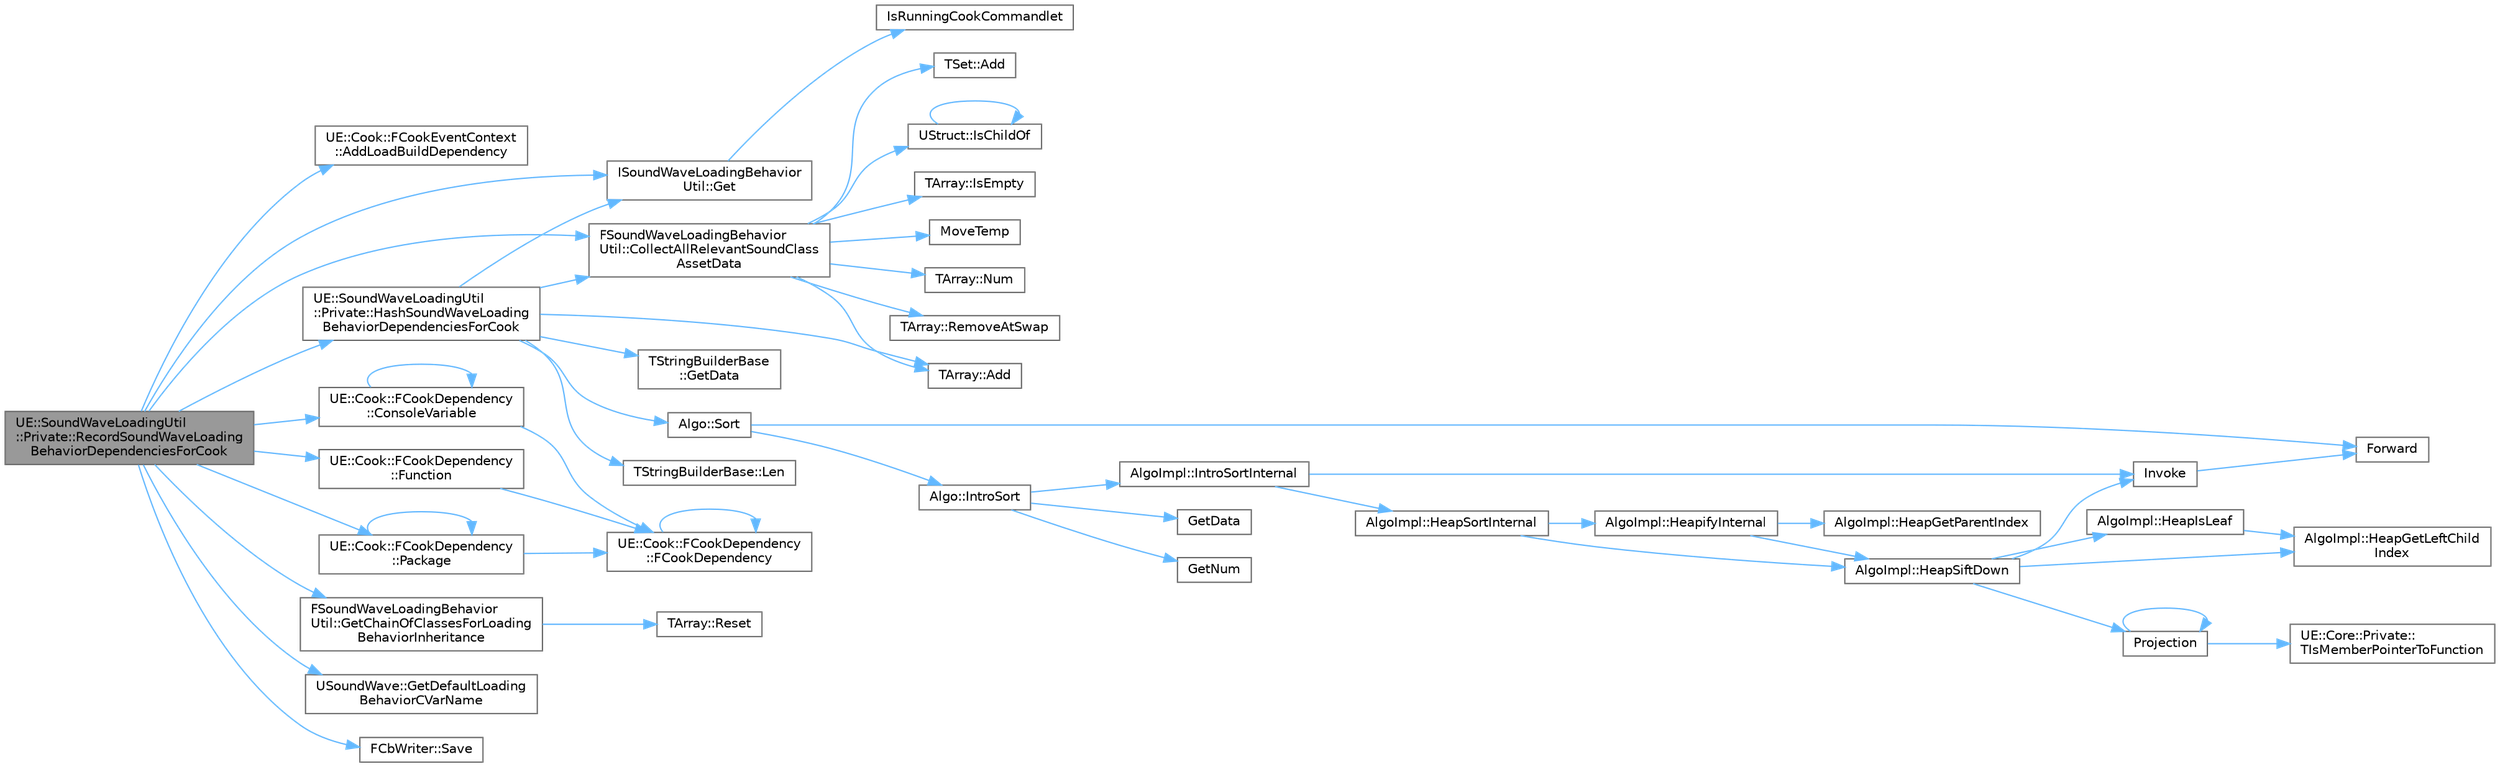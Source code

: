 digraph "UE::SoundWaveLoadingUtil::Private::RecordSoundWaveLoadingBehaviorDependenciesForCook"
{
 // INTERACTIVE_SVG=YES
 // LATEX_PDF_SIZE
  bgcolor="transparent";
  edge [fontname=Helvetica,fontsize=10,labelfontname=Helvetica,labelfontsize=10];
  node [fontname=Helvetica,fontsize=10,shape=box,height=0.2,width=0.4];
  rankdir="LR";
  Node1 [id="Node000001",label="UE::SoundWaveLoadingUtil\l::Private::RecordSoundWaveLoading\lBehaviorDependenciesForCook",height=0.2,width=0.4,color="gray40", fillcolor="grey60", style="filled", fontcolor="black",tooltip=" "];
  Node1 -> Node2 [id="edge1_Node000001_Node000002",color="steelblue1",style="solid",tooltip=" "];
  Node2 [id="Node000002",label="UE::Cook::FCookEventContext\l::AddLoadBuildDependency",height=0.2,width=0.4,color="grey40", fillcolor="white", style="filled",URL="$db/d57/classUE_1_1Cook_1_1FCookEventContext.html#ac3bbb769daa55640917c2e24995582c5",tooltip="Available during the event UE::Cook::PlatformCookDependencies, ignored in other events."];
  Node1 -> Node3 [id="edge2_Node000001_Node000003",color="steelblue1",style="solid",tooltip=" "];
  Node3 [id="Node000003",label="FSoundWaveLoadingBehavior\lUtil::CollectAllRelevantSoundClass\lAssetData",height=0.2,width=0.4,color="grey40", fillcolor="white", style="filled",URL="$d8/d78/classFSoundWaveLoadingBehaviorUtil.html#ac5b3eecdf8aa67a2f3adbd42255ebd5b",tooltip=" "];
  Node3 -> Node4 [id="edge3_Node000003_Node000004",color="steelblue1",style="solid",tooltip=" "];
  Node4 [id="Node000004",label="TArray::Add",height=0.2,width=0.4,color="grey40", fillcolor="white", style="filled",URL="$d4/d52/classTArray.html#a94f6bf2bef04382fc79010abad57d823",tooltip="Adds a new item to the end of the array, possibly reallocating the whole array to fit."];
  Node3 -> Node5 [id="edge4_Node000003_Node000005",color="steelblue1",style="solid",tooltip=" "];
  Node5 [id="Node000005",label="TSet::Add",height=0.2,width=0.4,color="grey40", fillcolor="white", style="filled",URL="$d5/d15/classTSet.html#a05039d1023441fe5b0cc3f3d7476afdc",tooltip="Adds an element to the set."];
  Node3 -> Node6 [id="edge5_Node000003_Node000006",color="steelblue1",style="solid",tooltip=" "];
  Node6 [id="Node000006",label="UStruct::IsChildOf",height=0.2,width=0.4,color="grey40", fillcolor="white", style="filled",URL="$dc/d19/classUStruct.html#a8e3ec7a5e338fc3b99e3d81bf07d4311",tooltip="Returns true if this struct either is class T, or is a child of class T."];
  Node6 -> Node6 [id="edge6_Node000006_Node000006",color="steelblue1",style="solid",tooltip=" "];
  Node3 -> Node7 [id="edge7_Node000003_Node000007",color="steelblue1",style="solid",tooltip=" "];
  Node7 [id="Node000007",label="TArray::IsEmpty",height=0.2,width=0.4,color="grey40", fillcolor="white", style="filled",URL="$d4/d52/classTArray.html#a2c57f7971567594e23017eb0b92eadfe",tooltip="Returns true if the array is empty and contains no elements."];
  Node3 -> Node8 [id="edge8_Node000003_Node000008",color="steelblue1",style="solid",tooltip=" "];
  Node8 [id="Node000008",label="MoveTemp",height=0.2,width=0.4,color="grey40", fillcolor="white", style="filled",URL="$d4/d24/UnrealTemplate_8h.html#ad5e6c049aeb9c9115fec514ba581dbb6",tooltip="MoveTemp will cast a reference to an rvalue reference."];
  Node3 -> Node9 [id="edge9_Node000003_Node000009",color="steelblue1",style="solid",tooltip=" "];
  Node9 [id="Node000009",label="TArray::Num",height=0.2,width=0.4,color="grey40", fillcolor="white", style="filled",URL="$d4/d52/classTArray.html#adcbf9ca48677a9c0c3830cd862dd40d8",tooltip="Returns number of elements in array."];
  Node3 -> Node10 [id="edge10_Node000003_Node000010",color="steelblue1",style="solid",tooltip=" "];
  Node10 [id="Node000010",label="TArray::RemoveAtSwap",height=0.2,width=0.4,color="grey40", fillcolor="white", style="filled",URL="$d4/d52/classTArray.html#a2fa9ad3920b40e139cb8097d5917c111",tooltip="Removes an element (or elements) at given location, then shrinks the array."];
  Node1 -> Node11 [id="edge11_Node000001_Node000011",color="steelblue1",style="solid",tooltip=" "];
  Node11 [id="Node000011",label="UE::Cook::FCookDependency\l::ConsoleVariable",height=0.2,width=0.4,color="grey40", fillcolor="white", style="filled",URL="$d4/d80/classUE_1_1Cook_1_1FCookDependency.html#a5508a005d5bfea8b2c66f8e8b12e7188",tooltip="Create a dependency on the value of a cvar."];
  Node11 -> Node12 [id="edge12_Node000011_Node000012",color="steelblue1",style="solid",tooltip=" "];
  Node12 [id="Node000012",label="UE::Cook::FCookDependency\l::FCookDependency",height=0.2,width=0.4,color="grey40", fillcolor="white", style="filled",URL="$d4/d80/classUE_1_1Cook_1_1FCookDependency.html#abab00bcfb0055bb3e4837f9b6394f1d3",tooltip="Construct an empty dependency; it will never be invalidated."];
  Node12 -> Node12 [id="edge13_Node000012_Node000012",color="steelblue1",style="solid",tooltip=" "];
  Node11 -> Node11 [id="edge14_Node000011_Node000011",color="steelblue1",style="solid",tooltip=" "];
  Node1 -> Node13 [id="edge15_Node000001_Node000013",color="steelblue1",style="solid",tooltip=" "];
  Node13 [id="Node000013",label="UE::Cook::FCookDependency\l::Function",height=0.2,width=0.4,color="grey40", fillcolor="white", style="filled",URL="$d4/d80/classUE_1_1Cook_1_1FCookDependency.html#afa343f16b57850e48459431db7d3182d",tooltip="Create a dependency on a call to the specified function with the given arguments."];
  Node13 -> Node12 [id="edge16_Node000013_Node000012",color="steelblue1",style="solid",tooltip=" "];
  Node1 -> Node14 [id="edge17_Node000001_Node000014",color="steelblue1",style="solid",tooltip=" "];
  Node14 [id="Node000014",label="ISoundWaveLoadingBehavior\lUtil::Get",height=0.2,width=0.4,color="grey40", fillcolor="white", style="filled",URL="$da/da5/classISoundWaveLoadingBehaviorUtil.html#ab37832cb81c1350ac3bd3f9464fd9116",tooltip=" "];
  Node14 -> Node15 [id="edge18_Node000014_Node000015",color="steelblue1",style="solid",tooltip=" "];
  Node15 [id="Node000015",label="IsRunningCookCommandlet",height=0.2,width=0.4,color="grey40", fillcolor="white", style="filled",URL="$d5/d8c/CoreGlobals_8h.html#af05a9e17474fcc7993c106e3dee513ff",tooltip="Check to see if this executable is running the cookcommandlet."];
  Node1 -> Node16 [id="edge19_Node000001_Node000016",color="steelblue1",style="solid",tooltip=" "];
  Node16 [id="Node000016",label="FSoundWaveLoadingBehavior\lUtil::GetChainOfClassesForLoading\lBehaviorInheritance",height=0.2,width=0.4,color="grey40", fillcolor="white", style="filled",URL="$d8/d78/classFSoundWaveLoadingBehaviorUtil.html#afca6c430e88903acbbff37497f7033f1",tooltip=" "];
  Node16 -> Node17 [id="edge20_Node000016_Node000017",color="steelblue1",style="solid",tooltip=" "];
  Node17 [id="Node000017",label="TArray::Reset",height=0.2,width=0.4,color="grey40", fillcolor="white", style="filled",URL="$d4/d52/classTArray.html#a246ab624b720b01fd83764700aab8cf9",tooltip="Same as empty, but doesn't change memory allocations, unless the new size is larger than the current ..."];
  Node1 -> Node18 [id="edge21_Node000001_Node000018",color="steelblue1",style="solid",tooltip=" "];
  Node18 [id="Node000018",label="USoundWave::GetDefaultLoading\lBehaviorCVarName",height=0.2,width=0.4,color="grey40", fillcolor="white", style="filled",URL="$d9/db4/classUSoundWave.html#af971d2d3ce8e672d0659395c73c11176",tooltip="Used to ensure that we recook USoundWaves if the default loading behavior has changed."];
  Node1 -> Node19 [id="edge22_Node000001_Node000019",color="steelblue1",style="solid",tooltip=" "];
  Node19 [id="Node000019",label="UE::SoundWaveLoadingUtil\l::Private::HashSoundWaveLoading\lBehaviorDependenciesForCook",height=0.2,width=0.4,color="grey40", fillcolor="white", style="filled",URL="$da/da2/namespaceUE_1_1SoundWaveLoadingUtil_1_1Private.html#a9d028c821f1c4f8fe3781ebf8d17afa8",tooltip=" "];
  Node19 -> Node4 [id="edge23_Node000019_Node000004",color="steelblue1",style="solid",tooltip=" "];
  Node19 -> Node3 [id="edge24_Node000019_Node000003",color="steelblue1",style="solid",tooltip=" "];
  Node19 -> Node14 [id="edge25_Node000019_Node000014",color="steelblue1",style="solid",tooltip=" "];
  Node19 -> Node20 [id="edge26_Node000019_Node000020",color="steelblue1",style="solid",tooltip=" "];
  Node20 [id="Node000020",label="TStringBuilderBase\l::GetData",height=0.2,width=0.4,color="grey40", fillcolor="white", style="filled",URL="$d6/dbc/classTStringBuilderBase.html#a62d39eaf5db5fd53ccdd72eca7b86c73",tooltip="Returns a pointer to Len() code units that are not necessarily null-terminated."];
  Node19 -> Node21 [id="edge27_Node000019_Node000021",color="steelblue1",style="solid",tooltip=" "];
  Node21 [id="Node000021",label="TStringBuilderBase::Len",height=0.2,width=0.4,color="grey40", fillcolor="white", style="filled",URL="$d6/dbc/classTStringBuilderBase.html#aeec971cfb8c8be8459e26d89528266e6",tooltip=" "];
  Node19 -> Node22 [id="edge28_Node000019_Node000022",color="steelblue1",style="solid",tooltip=" "];
  Node22 [id="Node000022",label="Algo::Sort",height=0.2,width=0.4,color="grey40", fillcolor="white", style="filled",URL="$db/d33/namespaceAlgo.html#aef29409be7f7cb7add90663611cf2f68",tooltip="Sort a range of elements using its operator<."];
  Node22 -> Node23 [id="edge29_Node000022_Node000023",color="steelblue1",style="solid",tooltip=" "];
  Node23 [id="Node000023",label="Forward",height=0.2,width=0.4,color="grey40", fillcolor="white", style="filled",URL="$d4/d24/UnrealTemplate_8h.html#a68f280c1d561a8899a1e9e3ea8405d00",tooltip="Forward will cast a reference to an rvalue reference."];
  Node22 -> Node24 [id="edge30_Node000022_Node000024",color="steelblue1",style="solid",tooltip=" "];
  Node24 [id="Node000024",label="Algo::IntroSort",height=0.2,width=0.4,color="grey40", fillcolor="white", style="filled",URL="$db/d33/namespaceAlgo.html#a27aaa838c8983478b9802e6c6f85c6f4",tooltip="Sort a range of elements using its operator<."];
  Node24 -> Node25 [id="edge31_Node000024_Node000025",color="steelblue1",style="solid",tooltip=" "];
  Node25 [id="Node000025",label="GetData",height=0.2,width=0.4,color="grey40", fillcolor="white", style="filled",URL="$d3/ddf/StringConv_8h.html#a4111b73e6a9d7101173e7223118962f3",tooltip=" "];
  Node24 -> Node26 [id="edge32_Node000024_Node000026",color="steelblue1",style="solid",tooltip=" "];
  Node26 [id="Node000026",label="GetNum",height=0.2,width=0.4,color="grey40", fillcolor="white", style="filled",URL="$d3/ddf/StringConv_8h.html#a3caf5874b63a514dc33c219ec83eedbf",tooltip=" "];
  Node24 -> Node27 [id="edge33_Node000024_Node000027",color="steelblue1",style="solid",tooltip=" "];
  Node27 [id="Node000027",label="AlgoImpl::IntroSortInternal",height=0.2,width=0.4,color="grey40", fillcolor="white", style="filled",URL="$db/d64/namespaceAlgoImpl.html#a37a7c4165e1e25bf8c45acab3742c8a8",tooltip="Implementation of an introspective sort."];
  Node27 -> Node28 [id="edge34_Node000027_Node000028",color="steelblue1",style="solid",tooltip=" "];
  Node28 [id="Node000028",label="AlgoImpl::HeapSortInternal",height=0.2,width=0.4,color="grey40", fillcolor="white", style="filled",URL="$db/d64/namespaceAlgoImpl.html#a1d24992f3a40bf59b873d3bdc393f000",tooltip="Performs heap sort on the elements."];
  Node28 -> Node29 [id="edge35_Node000028_Node000029",color="steelblue1",style="solid",tooltip=" "];
  Node29 [id="Node000029",label="AlgoImpl::HeapifyInternal",height=0.2,width=0.4,color="grey40", fillcolor="white", style="filled",URL="$db/d64/namespaceAlgoImpl.html#a960c5a72540b4f45e04d44506a84ae96",tooltip="Builds an implicit min-heap from a range of elements."];
  Node29 -> Node30 [id="edge36_Node000029_Node000030",color="steelblue1",style="solid",tooltip=" "];
  Node30 [id="Node000030",label="AlgoImpl::HeapGetParentIndex",height=0.2,width=0.4,color="grey40", fillcolor="white", style="filled",URL="$db/d64/namespaceAlgoImpl.html#a58ce2e6e63f7c3209fc40561d28bb282",tooltip="Gets the parent index for node at Index."];
  Node29 -> Node31 [id="edge37_Node000029_Node000031",color="steelblue1",style="solid",tooltip=" "];
  Node31 [id="Node000031",label="AlgoImpl::HeapSiftDown",height=0.2,width=0.4,color="grey40", fillcolor="white", style="filled",URL="$db/d64/namespaceAlgoImpl.html#a6bf0cdc3ca5b35c9c9e7fecf1b21a172",tooltip="Fixes a possible violation of order property between node at Index and a child."];
  Node31 -> Node32 [id="edge38_Node000031_Node000032",color="steelblue1",style="solid",tooltip=" "];
  Node32 [id="Node000032",label="AlgoImpl::HeapGetLeftChild\lIndex",height=0.2,width=0.4,color="grey40", fillcolor="white", style="filled",URL="$db/d64/namespaceAlgoImpl.html#af54d7b714e5c50ab93794778c8253b07",tooltip="Gets the index of the left child of node at Index."];
  Node31 -> Node33 [id="edge39_Node000031_Node000033",color="steelblue1",style="solid",tooltip=" "];
  Node33 [id="Node000033",label="AlgoImpl::HeapIsLeaf",height=0.2,width=0.4,color="grey40", fillcolor="white", style="filled",URL="$db/d64/namespaceAlgoImpl.html#ad3eed72dd578f5534884afdbcccf8f39",tooltip="Checks if node located at Index is a leaf or not."];
  Node33 -> Node32 [id="edge40_Node000033_Node000032",color="steelblue1",style="solid",tooltip=" "];
  Node31 -> Node34 [id="edge41_Node000031_Node000034",color="steelblue1",style="solid",tooltip=" "];
  Node34 [id="Node000034",label="Invoke",height=0.2,width=0.4,color="grey40", fillcolor="white", style="filled",URL="$d7/deb/Invoke_8h.html#a66d3e79358998f56001f20726270e390",tooltip="Invokes a callable with a set of arguments."];
  Node34 -> Node23 [id="edge42_Node000034_Node000023",color="steelblue1",style="solid",tooltip=" "];
  Node31 -> Node35 [id="edge43_Node000031_Node000035",color="steelblue1",style="solid",tooltip=" "];
  Node35 [id="Node000035",label="Projection",height=0.2,width=0.4,color="grey40", fillcolor="white", style="filled",URL="$d7/df0/Projection_8h.html#a13dceeb18d2035bd0b861bf3698ede9f",tooltip="Projection() is a related function to Invoke(), in that it can be used to invoke an object with a set..."];
  Node35 -> Node35 [id="edge44_Node000035_Node000035",color="steelblue1",style="solid",tooltip=" "];
  Node35 -> Node36 [id="edge45_Node000035_Node000036",color="steelblue1",style="solid",tooltip=" "];
  Node36 [id="Node000036",label="UE::Core::Private::\lTIsMemberPointerToFunction",height=0.2,width=0.4,color="grey40", fillcolor="white", style="filled",URL="$d1/de6/namespaceUE_1_1Core_1_1Private.html#a6a97c58e76257e63c3e47675427da48b",tooltip=" "];
  Node28 -> Node31 [id="edge46_Node000028_Node000031",color="steelblue1",style="solid",tooltip=" "];
  Node27 -> Node34 [id="edge47_Node000027_Node000034",color="steelblue1",style="solid",tooltip=" "];
  Node1 -> Node37 [id="edge48_Node000001_Node000037",color="steelblue1",style="solid",tooltip=" "];
  Node37 [id="Node000037",label="UE::Cook::FCookDependency\l::Package",height=0.2,width=0.4,color="grey40", fillcolor="white", style="filled",URL="$d4/d80/classUE_1_1Cook_1_1FCookDependency.html#a9a252f4d4f7d38a87499362b8f616784",tooltip="Create a build dependency on the contents of a package."];
  Node37 -> Node12 [id="edge49_Node000037_Node000012",color="steelblue1",style="solid",tooltip=" "];
  Node37 -> Node37 [id="edge50_Node000037_Node000037",color="steelblue1",style="solid",tooltip=" "];
  Node1 -> Node38 [id="edge51_Node000001_Node000038",color="steelblue1",style="solid",tooltip=" "];
  Node38 [id="Node000038",label="FCbWriter::Save",height=0.2,width=0.4,color="grey40", fillcolor="white", style="filled",URL="$dc/d63/classFCbWriter.html#a8ae986766a2dfb757eb5f9c2ecef2694",tooltip="Serialize the field(s) to an owned buffer and return it as an iterator."];
}
